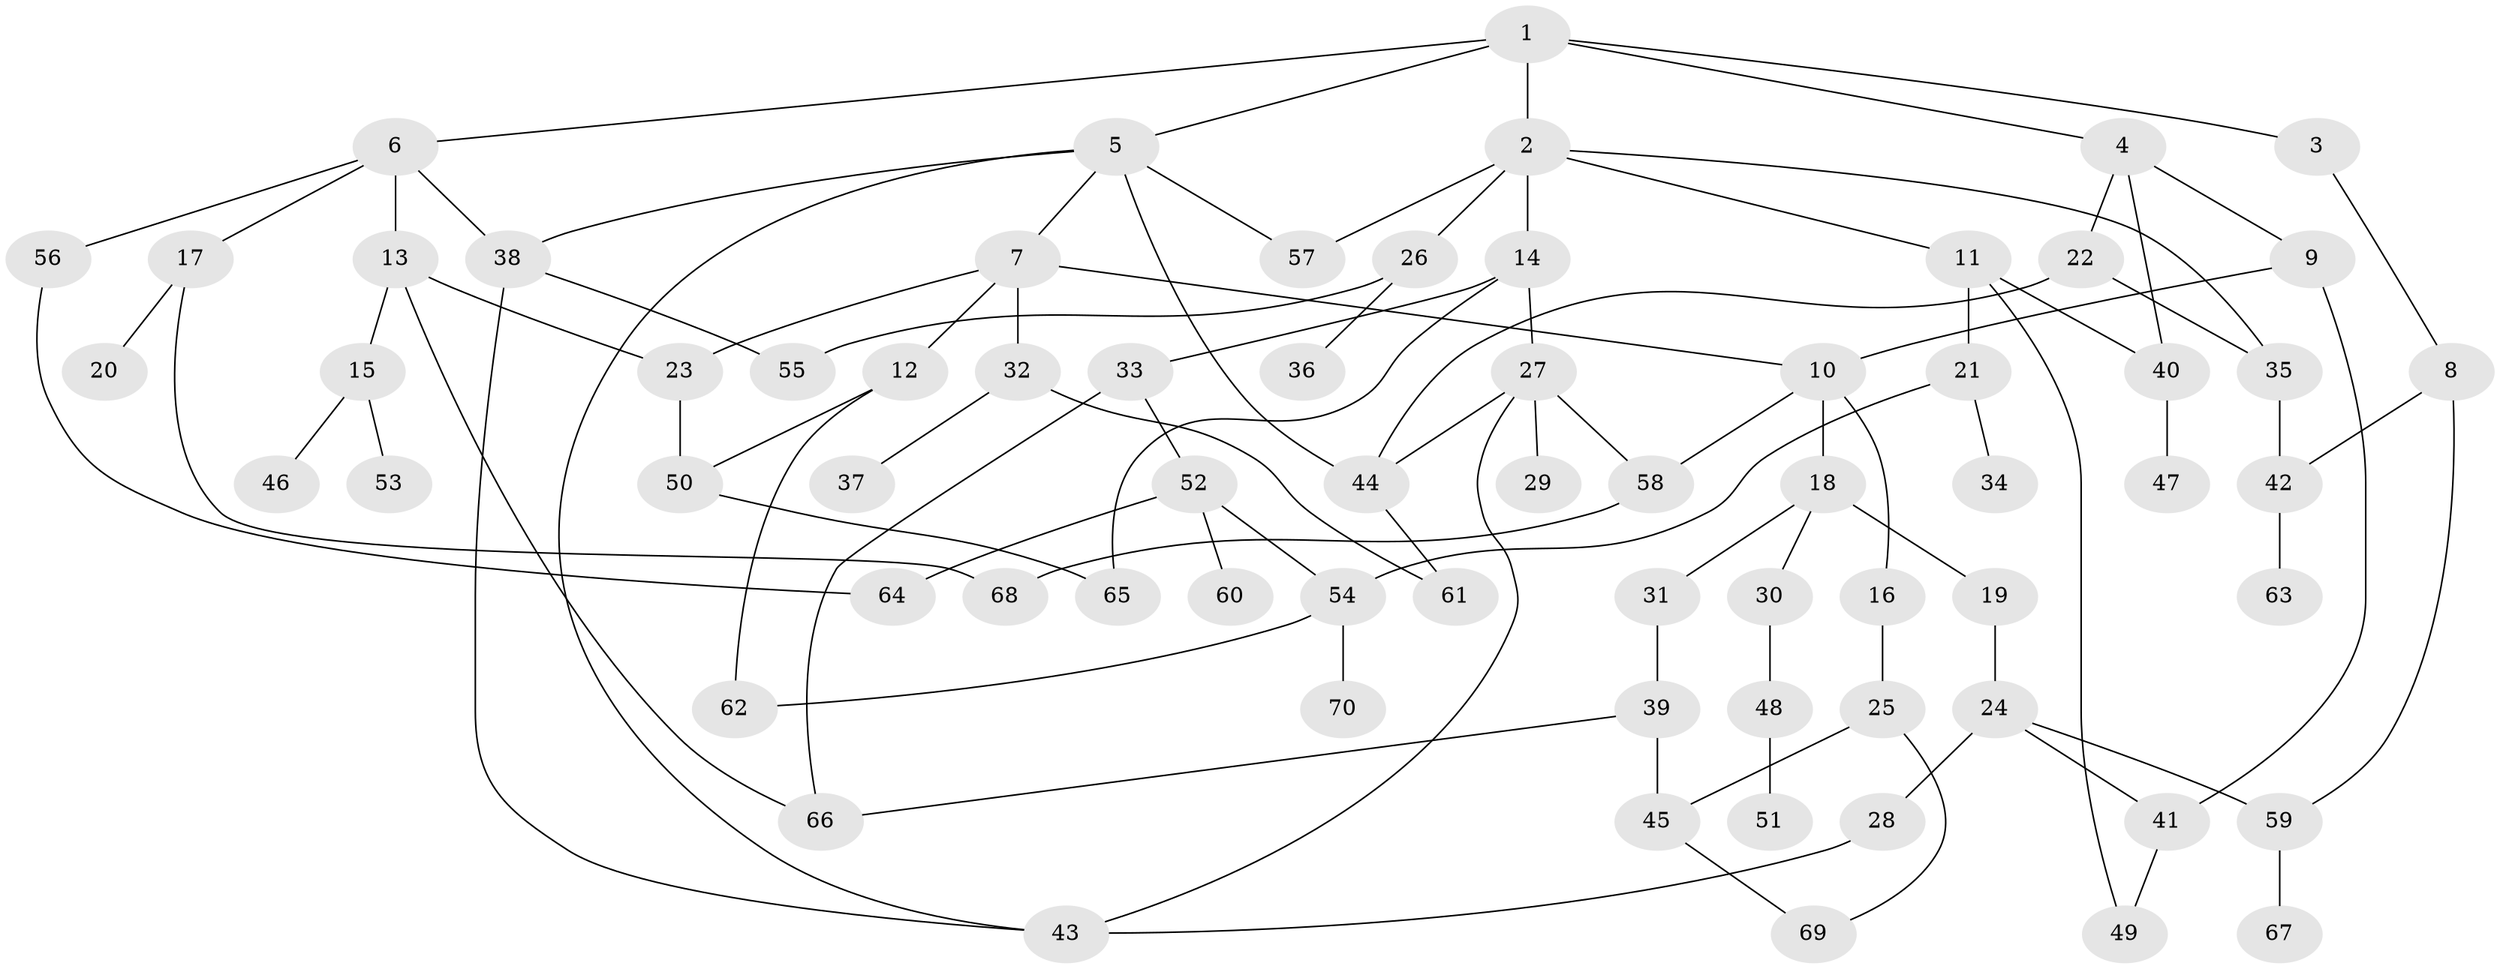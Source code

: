 // coarse degree distribution, {7: 0.046511627906976744, 8: 0.046511627906976744, 2: 0.3023255813953488, 6: 0.046511627906976744, 4: 0.18604651162790697, 3: 0.20930232558139536, 5: 0.023255813953488372, 1: 0.13953488372093023}
// Generated by graph-tools (version 1.1) at 2025/23/03/03/25 07:23:31]
// undirected, 70 vertices, 97 edges
graph export_dot {
graph [start="1"]
  node [color=gray90,style=filled];
  1;
  2;
  3;
  4;
  5;
  6;
  7;
  8;
  9;
  10;
  11;
  12;
  13;
  14;
  15;
  16;
  17;
  18;
  19;
  20;
  21;
  22;
  23;
  24;
  25;
  26;
  27;
  28;
  29;
  30;
  31;
  32;
  33;
  34;
  35;
  36;
  37;
  38;
  39;
  40;
  41;
  42;
  43;
  44;
  45;
  46;
  47;
  48;
  49;
  50;
  51;
  52;
  53;
  54;
  55;
  56;
  57;
  58;
  59;
  60;
  61;
  62;
  63;
  64;
  65;
  66;
  67;
  68;
  69;
  70;
  1 -- 2;
  1 -- 3;
  1 -- 4;
  1 -- 5;
  1 -- 6;
  2 -- 11;
  2 -- 14;
  2 -- 26;
  2 -- 35;
  2 -- 57;
  3 -- 8;
  4 -- 9;
  4 -- 22;
  4 -- 40;
  5 -- 7;
  5 -- 38;
  5 -- 44;
  5 -- 57;
  5 -- 43;
  6 -- 13;
  6 -- 17;
  6 -- 56;
  6 -- 38;
  7 -- 12;
  7 -- 23;
  7 -- 32;
  7 -- 10;
  8 -- 59;
  8 -- 42;
  9 -- 10;
  9 -- 41;
  10 -- 16;
  10 -- 18;
  10 -- 58;
  11 -- 21;
  11 -- 49;
  11 -- 40;
  12 -- 62;
  12 -- 50;
  13 -- 15;
  13 -- 23;
  13 -- 66;
  14 -- 27;
  14 -- 33;
  14 -- 65;
  15 -- 46;
  15 -- 53;
  16 -- 25;
  17 -- 20;
  17 -- 68;
  18 -- 19;
  18 -- 30;
  18 -- 31;
  19 -- 24;
  21 -- 34;
  21 -- 54;
  22 -- 44;
  22 -- 35;
  23 -- 50;
  24 -- 28;
  24 -- 59;
  24 -- 41;
  25 -- 69;
  25 -- 45;
  26 -- 36;
  26 -- 55;
  27 -- 29;
  27 -- 58;
  27 -- 43;
  27 -- 44;
  28 -- 43;
  30 -- 48;
  31 -- 39;
  32 -- 37;
  32 -- 61;
  33 -- 52;
  33 -- 66;
  35 -- 42;
  38 -- 43;
  38 -- 55;
  39 -- 45;
  39 -- 66;
  40 -- 47;
  41 -- 49;
  42 -- 63;
  44 -- 61;
  45 -- 69;
  48 -- 51;
  50 -- 65;
  52 -- 54;
  52 -- 60;
  52 -- 64;
  54 -- 70;
  54 -- 62;
  56 -- 64;
  58 -- 68;
  59 -- 67;
}
